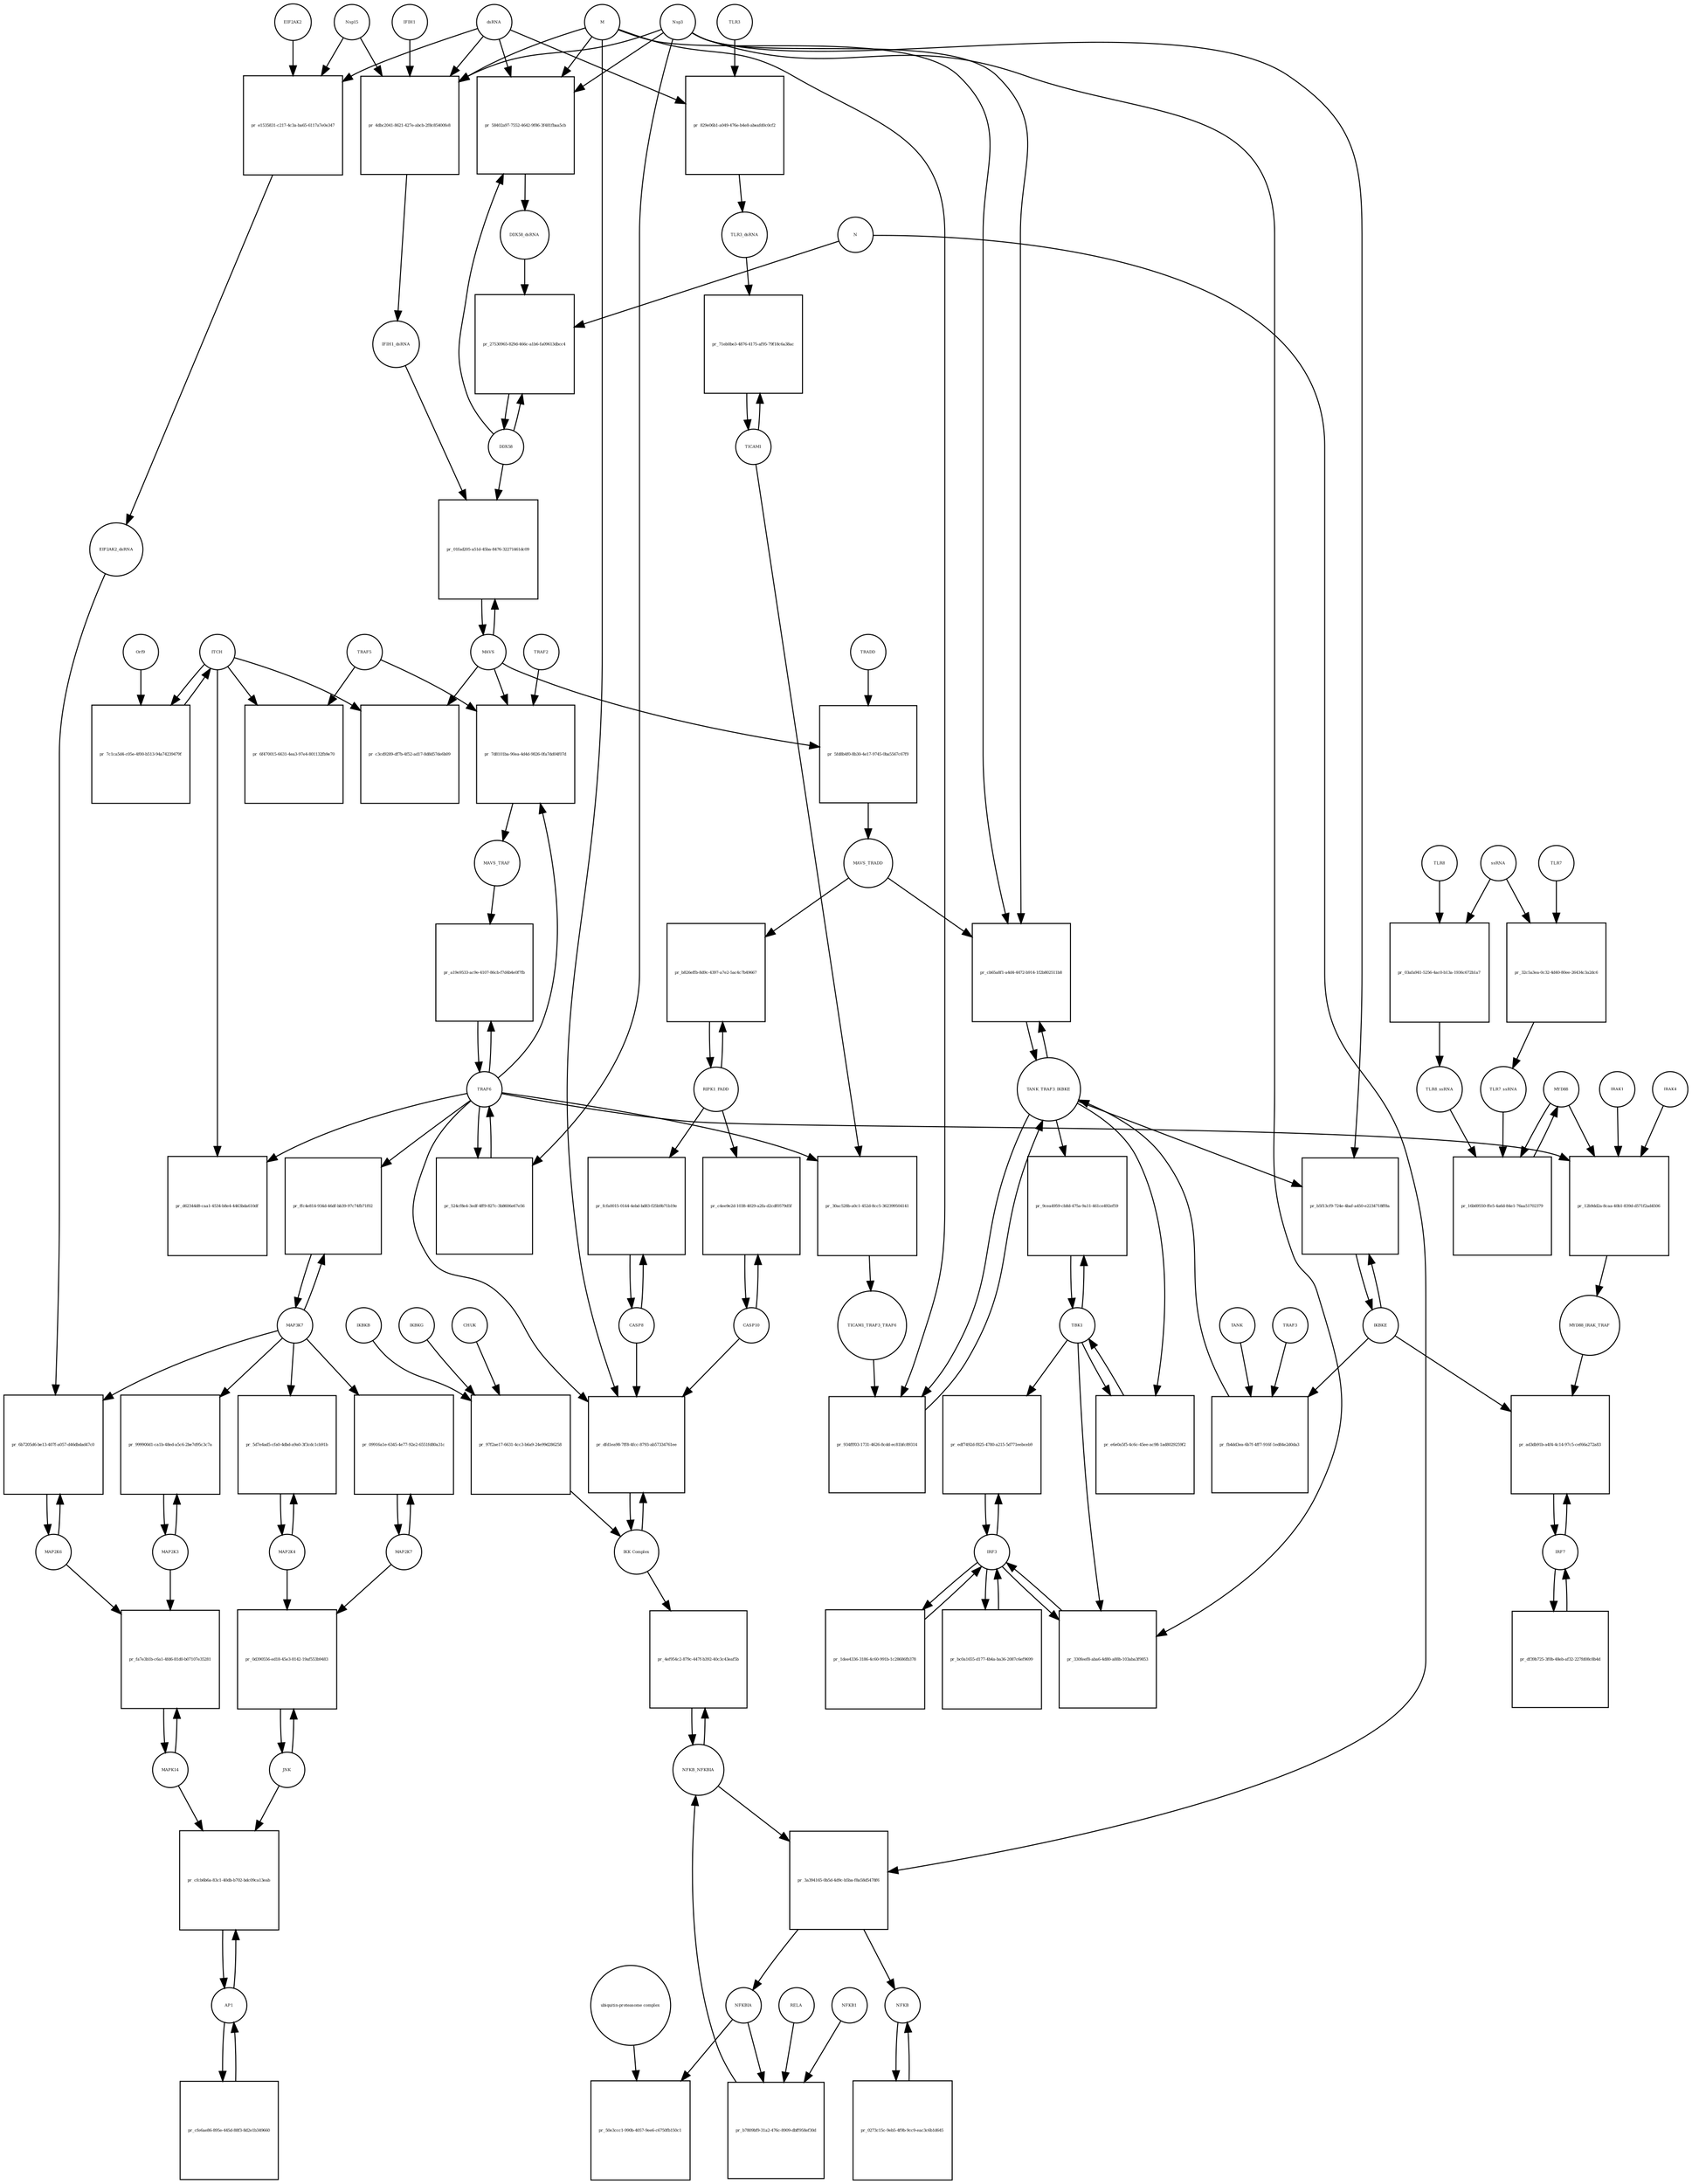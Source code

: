 strict digraph  {
dsRNA [annotation="", bipartite=0, cls="nucleic acid feature", fontsize=4, label=dsRNA, shape=circle];
"pr_58402a97-7552-4642-9f86-3f481fbaa5cb" [annotation="", bipartite=1, cls=process, fontsize=4, label="pr_58402a97-7552-4642-9f86-3f481fbaa5cb", shape=square];
DDX58_dsRNA [annotation="", bipartite=0, cls=complex, fontsize=4, label=DDX58_dsRNA, shape=circle];
M [annotation=urn_miriam_ncbiprotein_1796318601, bipartite=0, cls=macromolecule, fontsize=4, label=M, shape=circle];
Nsp3 [annotation=urn_miriam_ncbiprotein_1802476807, bipartite=0, cls=macromolecule, fontsize=4, label=Nsp3, shape=circle];
DDX58 [annotation=urn_miriam_hgnc_19102, bipartite=0, cls=macromolecule, fontsize=4, label=DDX58, shape=circle];
"pr_4dbc2041-8621-427e-abcb-2f8c85400fe8" [annotation="", bipartite=1, cls=process, fontsize=4, label="pr_4dbc2041-8621-427e-abcb-2f8c85400fe8", shape=square];
IFIH1_dsRNA [annotation="", bipartite=0, cls=complex, fontsize=4, label=IFIH1_dsRNA, shape=circle];
Nsp15 [annotation=urn_miriam_ncbiprotein_1802476818, bipartite=0, cls=macromolecule, fontsize=4, label=Nsp15, shape=circle];
IFIH1 [annotation=urn_miriam_hgnc_18873, bipartite=0, cls=macromolecule, fontsize=4, label=IFIH1, shape=circle];
"pr_27530965-829d-466c-a1b6-fa09613dbcc4" [annotation="", bipartite=1, cls=process, fontsize=4, label="pr_27530965-829d-466c-a1b6-fa09613dbcc4", shape=square];
N [annotation=urn_miriam_ncbiprotein_1798174255, bipartite=0, cls=macromolecule, fontsize=4, label=N, shape=circle];
MAVS [annotation=urn_miriam_hgnc_29233, bipartite=0, cls="macromolecule multimer", fontsize=4, label=MAVS, shape=circle];
"pr_01fad205-a51d-45ba-8476-32271461dc09" [annotation="", bipartite=1, cls=process, fontsize=4, label="pr_01fad205-a51d-45ba-8476-32271461dc09", shape=square];
NFKBIA [annotation=urn_miriam_hgnc_7797, bipartite=0, cls=macromolecule, fontsize=4, label=NFKBIA, shape=circle];
"pr_50e3ccc1-990b-4057-9ee6-c6750fb150c1" [annotation="", bipartite=1, cls=process, fontsize=4, label="pr_50e3ccc1-990b-4057-9ee6-c6750fb150c1", shape=square];
"ubiquitin-proteasome complex" [annotation="", bipartite=0, cls=complex, fontsize=4, label="ubiquitin-proteasome complex", shape=circle];
IRF3 [annotation=urn_miriam_hgnc_6118, bipartite=0, cls=macromolecule, fontsize=4, label=IRF3, shape=circle];
"pr_edf7492d-f825-4780-a215-5d771eebceb9" [annotation="", bipartite=1, cls=process, fontsize=4, label="pr_edf7492d-f825-4780-a215-5d771eebceb9", shape=square];
TBK1 [annotation="", bipartite=0, cls=macromolecule, fontsize=4, label=TBK1, shape=circle];
"pr_330feef8-aba6-4d80-a88b-103aba3f9853" [annotation="", bipartite=1, cls=process, fontsize=4, label="pr_330feef8-aba6-4d80-a88b-103aba3f9853", shape=square];
IRF7 [annotation=urn_miriam_hgnc_6122, bipartite=0, cls="macromolecule multimer", fontsize=4, label=IRF7, shape=circle];
"pr_ad3db91b-a4f4-4c14-97c5-cef66a272a83" [annotation="", bipartite=1, cls=process, fontsize=4, label="pr_ad3db91b-a4f4-4c14-97c5-cef66a272a83", shape=square];
IKBKE [annotation=urn_miriam_hgnc_14552, bipartite=0, cls=macromolecule, fontsize=4, label=IKBKE, shape=circle];
MYD88_IRAK_TRAF [annotation="", bipartite=0, cls=complex, fontsize=4, label=MYD88_IRAK_TRAF, shape=circle];
TRAF6 [annotation=urn_miriam_hgnc_12036, bipartite=0, cls=macromolecule, fontsize=4, label=TRAF6, shape=circle];
"pr_a19e9533-ac9e-4107-86cb-f7d4b4e0f7fb" [annotation="", bipartite=1, cls=process, fontsize=4, label="pr_a19e9533-ac9e-4107-86cb-f7d4b4e0f7fb", shape=square];
MAVS_TRAF [annotation="", bipartite=0, cls=complex, fontsize=4, label=MAVS_TRAF, shape=circle];
"pr_c3cd9289-df7b-4f52-ad17-8d8d57de6b09" [annotation="", bipartite=1, cls=process, fontsize=4, label="pr_c3cd9289-df7b-4f52-ad17-8d8d57de6b09", shape=square];
ITCH [annotation="", bipartite=0, cls=macromolecule, fontsize=4, label=ITCH, shape=circle];
TRAF5 [annotation=urn_miriam_hgnc_12035, bipartite=0, cls=macromolecule, fontsize=4, label=TRAF5, shape=circle];
"pr_6f470015-6631-4ea3-97e4-801132fb9e70" [annotation="", bipartite=1, cls=process, fontsize=4, label="pr_6f470015-6631-4ea3-97e4-801132fb9e70", shape=square];
"pr_d62344d8-caa1-4534-b8e4-4463bda610df" [annotation="", bipartite=1, cls=process, fontsize=4, label="pr_d62344d8-caa1-4534-b8e4-4463bda610df", shape=square];
TICAM1 [annotation=urn_miriam_hgnc_18348, bipartite=0, cls=macromolecule, fontsize=4, label=TICAM1, shape=circle];
"pr_71eb0be3-4876-4175-af95-79f18c6a38ac" [annotation="", bipartite=1, cls=process, fontsize=4, label="pr_71eb0be3-4876-4175-af95-79f18c6a38ac", shape=square];
TLR3_dsRNA [annotation="", bipartite=0, cls=complex, fontsize=4, label=TLR3_dsRNA, shape=circle];
TLR3 [annotation=urn_miriam_hgnc_11849, bipartite=0, cls="macromolecule multimer", fontsize=4, label=TLR3, shape=circle];
"pr_829e06b1-a049-476e-b4e8-abeafd0c0cf2" [annotation="", bipartite=1, cls=process, fontsize=4, label="pr_829e06b1-a049-476e-b4e8-abeafd0c0cf2", shape=square];
"pr_30ac528b-a0c1-452d-8cc5-362399504141" [annotation="", bipartite=1, cls=process, fontsize=4, label="pr_30ac528b-a0c1-452d-8cc5-362399504141", shape=square];
TICAM1_TRAF3_TRAF6 [annotation="", bipartite=0, cls=complex, fontsize=4, label=TICAM1_TRAF3_TRAF6, shape=circle];
TANK_TRAF3_IKBKE [annotation="", bipartite=0, cls=complex, fontsize=4, label=TANK_TRAF3_IKBKE, shape=circle];
"pr_934fff03-1731-4626-8cdd-ec81bfc89314" [annotation="", bipartite=1, cls=process, fontsize=4, label="pr_934fff03-1731-4626-8cdd-ec81bfc89314", shape=square];
"pr_9cea4959-cb8d-475a-9a11-461ce492ef59" [annotation="", bipartite=1, cls=process, fontsize=4, label="pr_9cea4959-cb8d-475a-9a11-461ce492ef59", shape=square];
"pr_b5f13cf9-724e-4baf-a450-e2234718ff8a" [annotation="", bipartite=1, cls=process, fontsize=4, label="pr_b5f13cf9-724e-4baf-a450-e2234718ff8a", shape=square];
MYD88 [annotation="", bipartite=0, cls=macromolecule, fontsize=4, label=MYD88, shape=circle];
"pr_12b9dd2a-8caa-40b1-839d-d571f2ad4506" [annotation="", bipartite=1, cls=process, fontsize=4, label="pr_12b9dd2a-8caa-40b1-839d-d571f2ad4506", shape=square];
IRAK1 [annotation=urn_miriam_hgnc_6112, bipartite=0, cls=macromolecule, fontsize=4, label=IRAK1, shape=circle];
IRAK4 [annotation=urn_miriam_hgnc_17967, bipartite=0, cls=macromolecule, fontsize=4, label=IRAK4, shape=circle];
TLR7 [annotation=urn_miriam_hgnc_15631, bipartite=0, cls=macromolecule, fontsize=4, label=TLR7, shape=circle];
"pr_32c5a3ea-0c32-4d40-80ee-26434c3a2dc6" [annotation="", bipartite=1, cls=process, fontsize=4, label="pr_32c5a3ea-0c32-4d40-80ee-26434c3a2dc6", shape=square];
TLR7_ssRNA [annotation="", bipartite=0, cls=complex, fontsize=4, label=TLR7_ssRNA, shape=circle];
ssRNA [annotation="", bipartite=0, cls="nucleic acid feature", fontsize=4, label=ssRNA, shape=circle];
TLR8 [annotation=urn_miriam_hgnc_15632, bipartite=0, cls=macromolecule, fontsize=4, label=TLR8, shape=circle];
"pr_03afa941-5256-4ac0-b13a-1936c672b1a7" [annotation="", bipartite=1, cls=process, fontsize=4, label="pr_03afa941-5256-4ac0-b13a-1936c672b1a7", shape=square];
TLR8_ssRNA [annotation="", bipartite=0, cls=complex, fontsize=4, label=TLR8_ssRNA, shape=circle];
"pr_16b69550-ffe5-4a6d-84e1-76aa51702379" [annotation="", bipartite=1, cls=process, fontsize=4, label="pr_16b69550-ffe5-4a6d-84e1-76aa51702379", shape=square];
MAP3K7 [annotation="", bipartite=0, cls=macromolecule, fontsize=4, label=MAP3K7, shape=circle];
"pr_ffc4e814-934d-46df-bb39-97c74fb71f02" [annotation="", bipartite=1, cls=process, fontsize=4, label="pr_ffc4e814-934d-46df-bb39-97c74fb71f02", shape=square];
TRAF2 [annotation=urn_miriam_hgnc_12032, bipartite=0, cls=macromolecule, fontsize=4, label=TRAF2, shape=circle];
"pr_7d8101ba-90ea-4d4d-9826-0fa7dd04f07d" [annotation="", bipartite=1, cls=process, fontsize=4, label="pr_7d8101ba-90ea-4d4d-9826-0fa7dd04f07d", shape=square];
"pr_7c1ca5d4-c05e-4f00-b513-94a74239479f" [annotation="", bipartite=1, cls=process, fontsize=4, label="pr_7c1ca5d4-c05e-4f00-b513-94a74239479f", shape=square];
Orf9 [annotation=urn_miriam_uniprot_P59636, bipartite=0, cls=macromolecule, fontsize=4, label=Orf9, shape=circle];
"pr_5fd8b4f0-8b30-4e17-9745-0ba5567c67f9" [annotation="", bipartite=1, cls=process, fontsize=4, label="pr_5fd8b4f0-8b30-4e17-9745-0ba5567c67f9", shape=square];
MAVS_TRADD [annotation="", bipartite=0, cls=complex, fontsize=4, label=MAVS_TRADD, shape=circle];
TRADD [annotation=urn_miriam_hgnc_12030, bipartite=0, cls=macromolecule, fontsize=4, label=TRADD, shape=circle];
"pr_524cf8e4-3edf-4ff9-827c-3b8606e67e56" [annotation="", bipartite=1, cls=process, fontsize=4, label="pr_524cf8e4-3edf-4ff9-827c-3b8606e67e56", shape=square];
AP1 [annotation="", bipartite=0, cls=complex, fontsize=4, label=AP1, shape=circle];
"pr_cfcb6b6a-83c1-40db-b702-bdc09ca13eab" [annotation="", bipartite=1, cls=process, fontsize=4, label="pr_cfcb6b6a-83c1-40db-b702-bdc09ca13eab", shape=square];
MAPK14 [annotation="", bipartite=0, cls=macromolecule, fontsize=4, label=MAPK14, shape=circle];
JNK [annotation="", bipartite=0, cls=complex, fontsize=4, label=JNK, shape=circle];
"pr_0d390556-ed18-45e3-8142-19af553b9483" [annotation="", bipartite=1, cls=process, fontsize=4, label="pr_0d390556-ed18-45e3-8142-19af553b9483", shape=square];
MAP2K7 [annotation="", bipartite=0, cls=macromolecule, fontsize=4, label=MAP2K7, shape=circle];
MAP2K4 [annotation="", bipartite=0, cls=macromolecule, fontsize=4, label=MAP2K4, shape=circle];
"pr_5d7e4ad5-cfa0-4dbd-a9a0-3f3cdc1cb91b" [annotation="", bipartite=1, cls=process, fontsize=4, label="pr_5d7e4ad5-cfa0-4dbd-a9a0-3f3cdc1cb91b", shape=square];
"pr_09916a1e-6345-4e77-92e2-6551fd80a31c" [annotation="", bipartite=1, cls=process, fontsize=4, label="pr_09916a1e-6345-4e77-92e2-6551fd80a31c", shape=square];
MAP2K3 [annotation="", bipartite=0, cls=macromolecule, fontsize=4, label=MAP2K3, shape=circle];
"pr_999900d1-ca1b-48ed-a5c6-2be7d95c3c7a" [annotation="", bipartite=1, cls=process, fontsize=4, label="pr_999900d1-ca1b-48ed-a5c6-2be7d95c3c7a", shape=square];
MAP2K6 [annotation="", bipartite=0, cls=macromolecule, fontsize=4, label=MAP2K6, shape=circle];
"pr_6b7205d6-be13-407f-a057-d46dbdad47c0" [annotation="", bipartite=1, cls=process, fontsize=4, label="pr_6b7205d6-be13-407f-a057-d46dbdad47c0", shape=square];
EIF2AK2_dsRNA [annotation="", bipartite=0, cls=complex, fontsize=4, label=EIF2AK2_dsRNA, shape=circle];
"pr_e1535831-c217-4c3a-ba65-6117a7e0e347" [annotation="", bipartite=1, cls=process, fontsize=4, label="pr_e1535831-c217-4c3a-ba65-6117a7e0e347", shape=square];
EIF2AK2 [annotation=urn_miriam_hgnc_9437, bipartite=0, cls=macromolecule, fontsize=4, label=EIF2AK2, shape=circle];
RIPK1_FADD [annotation="", bipartite=0, cls=complex, fontsize=4, label=RIPK1_FADD, shape=circle];
"pr_b826effb-8d9c-4397-a7e2-5ac4c7b49667" [annotation="", bipartite=1, cls=process, fontsize=4, label="pr_b826effb-8d9c-4397-a7e2-5ac4c7b49667", shape=square];
CASP8 [annotation="", bipartite=0, cls=macromolecule, fontsize=4, label=CASP8, shape=circle];
"pr_fcfa0015-0144-4ebd-bd83-f25b9b71b19e" [annotation="", bipartite=1, cls=process, fontsize=4, label="pr_fcfa0015-0144-4ebd-bd83-f25b9b71b19e", shape=square];
CASP10 [annotation="", bipartite=0, cls=macromolecule, fontsize=4, label=CASP10, shape=circle];
"pr_c4ee9e2d-1038-4029-a2fa-d2cdf0579d5f" [annotation="", bipartite=1, cls=process, fontsize=4, label="pr_c4ee9e2d-1038-4029-a2fa-d2cdf0579d5f", shape=square];
NFKB_NFKBIA [annotation="", bipartite=0, cls=complex, fontsize=4, label=NFKB_NFKBIA, shape=circle];
"pr_4ef954c2-879c-447f-b392-40c3c43eaf5b" [annotation="", bipartite=1, cls=process, fontsize=4, label="pr_4ef954c2-879c-447f-b392-40c3c43eaf5b", shape=square];
"IKK Complex" [annotation="", bipartite=0, cls=complex, fontsize=4, label="IKK Complex", shape=circle];
"pr_3a394165-0b5d-4d9c-b5ba-f8a58d5478f6" [annotation="", bipartite=1, cls=process, fontsize=4, label="pr_3a394165-0b5d-4d9c-b5ba-f8a58d5478f6", shape=square];
NFKB [annotation="", bipartite=0, cls=complex, fontsize=4, label=NFKB, shape=circle];
"pr_dfd1ea98-7ff8-4fcc-8793-ab57334761ee" [annotation="", bipartite=1, cls=process, fontsize=4, label="pr_dfd1ea98-7ff8-4fcc-8793-ab57334761ee", shape=square];
"pr_b7809bf9-31a2-476c-8909-dbff958ef30d" [annotation="", bipartite=1, cls=process, fontsize=4, label="pr_b7809bf9-31a2-476c-8909-dbff958ef30d", shape=square];
RELA [annotation="", bipartite=0, cls=macromolecule, fontsize=4, label=RELA, shape=circle];
NFKB1 [annotation="", bipartite=0, cls=macromolecule, fontsize=4, label=NFKB1, shape=circle];
IKBKG [annotation="", bipartite=0, cls=macromolecule, fontsize=4, label=IKBKG, shape=circle];
"pr_97f2ae17-6631-4cc3-b6a9-24e99d286258" [annotation="", bipartite=1, cls=process, fontsize=4, label="pr_97f2ae17-6631-4cc3-b6a9-24e99d286258", shape=square];
CHUK [annotation="", bipartite=0, cls=macromolecule, fontsize=4, label=CHUK, shape=circle];
IKBKB [annotation="", bipartite=0, cls=macromolecule, fontsize=4, label=IKBKB, shape=circle];
"pr_cb65a8f1-a4d4-4472-b914-1f2b802511b8" [annotation="", bipartite=1, cls=process, fontsize=4, label="pr_cb65a8f1-a4d4-4472-b914-1f2b802511b8", shape=square];
"pr_e6e0a5f5-4c6c-45ee-ac98-1ad8029259f2" [annotation="", bipartite=1, cls=process, fontsize=4, label="pr_e6e0a5f5-4c6c-45ee-ac98-1ad8029259f2", shape=square];
"pr_fa7e3b1b-c6a1-4fd6-81d0-b07107e35281" [annotation="", bipartite=1, cls=process, fontsize=4, label="pr_fa7e3b1b-c6a1-4fd6-81d0-b07107e35281", shape=square];
TRAF3 [annotation="", bipartite=0, cls=macromolecule, fontsize=4, label=TRAF3, shape=circle];
"pr_fb4dd3ea-6b7f-4ff7-916f-1ed84e2d0da3" [annotation="", bipartite=1, cls=process, fontsize=4, label="pr_fb4dd3ea-6b7f-4ff7-916f-1ed84e2d0da3", shape=square];
TANK [annotation="", bipartite=0, cls=macromolecule, fontsize=4, label=TANK, shape=circle];
"pr_cfe6ae86-895e-445d-88f3-8d2e1b349660" [annotation="", bipartite=1, cls=process, fontsize=4, label="pr_cfe6ae86-895e-445d-88f3-8d2e1b349660", shape=square];
"pr_df39b725-3f0b-48eb-af32-227fd08c8b4d" [annotation="", bipartite=1, cls=process, fontsize=4, label="pr_df39b725-3f0b-48eb-af32-227fd08c8b4d", shape=square];
"pr_1dee4336-3186-4c60-991b-1c28686fb378" [annotation="", bipartite=1, cls=process, fontsize=4, label="pr_1dee4336-3186-4c60-991b-1c28686fb378", shape=square];
"pr_0273c15c-9eb5-4f9b-9cc9-eac3c6b1d645" [annotation="", bipartite=1, cls=process, fontsize=4, label="pr_0273c15c-9eb5-4f9b-9cc9-eac3c6b1d645", shape=square];
"pr_bc0a1655-d177-4b4a-ba36-2087c6ef9699" [annotation="", bipartite=1, cls=process, fontsize=4, label="pr_bc0a1655-d177-4b4a-ba36-2087c6ef9699", shape=square];
dsRNA -> "pr_58402a97-7552-4642-9f86-3f481fbaa5cb"  [annotation="", interaction_type=consumption];
dsRNA -> "pr_4dbc2041-8621-427e-abcb-2f8c85400fe8"  [annotation="", interaction_type=consumption];
dsRNA -> "pr_829e06b1-a049-476e-b4e8-abeafd0c0cf2"  [annotation="", interaction_type=consumption];
dsRNA -> "pr_e1535831-c217-4c3a-ba65-6117a7e0e347"  [annotation="", interaction_type=consumption];
"pr_58402a97-7552-4642-9f86-3f481fbaa5cb" -> DDX58_dsRNA  [annotation="", interaction_type=production];
DDX58_dsRNA -> "pr_27530965-829d-466c-a1b6-fa09613dbcc4"  [annotation="urn_miriam_pubmed_25581309|urn_miriam_pubmed_28148787|urn_miriam_taxonomy_694009", interaction_type=catalysis];
M -> "pr_58402a97-7552-4642-9f86-3f481fbaa5cb"  [annotation="urn_miriam_pubmed_20303872|urn_miriam_pubmed_19380580|urn_miriam_pubmed_31226023|urn_miriam_taxonomy_694009", interaction_type=inhibition];
M -> "pr_4dbc2041-8621-427e-abcb-2f8c85400fe8"  [annotation="urn_miriam_pubmed_28484023|urn_miriam_pubmed_19380580|urn_miriam_pubmed_31226023|urn_miriam_taxonomy_694009", interaction_type=inhibition];
M -> "pr_934fff03-1731-4626-8cdd-ec81bfc89314"  [annotation="urn_miriam_pubmed_19380580|urn_miriam_pubmed_19366914|urn_miriam_taxonomy_694009", interaction_type=inhibition];
M -> "pr_dfd1ea98-7ff8-4fcc-8793-ab57334761ee"  [annotation="urn_miriam_pubmed_19366914|urn_miriam_pubmed_20303872|urn_miriam_pubmed_17705188|urn_miriam_pubmed_694009", interaction_type=inhibition];
M -> "pr_cb65a8f1-a4d4-4472-b914-1f2b802511b8"  [annotation="urn_miriam_pubmed_19366914|urn_miriam_pubmed_27164085|urn_miriam_pubmed_19380580|urn_miriam_taxonomy_694009", interaction_type=inhibition];
Nsp3 -> "pr_58402a97-7552-4642-9f86-3f481fbaa5cb"  [annotation="urn_miriam_pubmed_20303872|urn_miriam_pubmed_19380580|urn_miriam_pubmed_31226023|urn_miriam_taxonomy_694009", interaction_type=inhibition];
Nsp3 -> "pr_4dbc2041-8621-427e-abcb-2f8c85400fe8"  [annotation="urn_miriam_pubmed_28484023|urn_miriam_pubmed_19380580|urn_miriam_pubmed_31226023|urn_miriam_taxonomy_694009", interaction_type=inhibition];
Nsp3 -> "pr_330feef8-aba6-4d80-a88b-103aba3f9853"  [annotation="urn_miriam_pubmed_17761676|urn_miriam_pubmed_31226023|urn_miriam_taxonomy_694009", interaction_type=inhibition];
Nsp3 -> "pr_b5f13cf9-724e-4baf-a450-e2234718ff8a"  [annotation="urn_miriam_pubmed_20303872|urn_miriam_pubmed_31226023|urn_miriam_taxonomy_694009", interaction_type=inhibition];
Nsp3 -> "pr_524cf8e4-3edf-4ff9-827c-3b8606e67e56"  [annotation="urn_miriam_pubmed_27164085|urn_miriam_taxonomy_694009", interaction_type=catalysis];
Nsp3 -> "pr_cb65a8f1-a4d4-4472-b914-1f2b802511b8"  [annotation="urn_miriam_pubmed_19366914|urn_miriam_pubmed_27164085|urn_miriam_pubmed_19380580|urn_miriam_taxonomy_694009", interaction_type=inhibition];
DDX58 -> "pr_58402a97-7552-4642-9f86-3f481fbaa5cb"  [annotation="", interaction_type=consumption];
DDX58 -> "pr_27530965-829d-466c-a1b6-fa09613dbcc4"  [annotation="", interaction_type=consumption];
DDX58 -> "pr_01fad205-a51d-45ba-8476-32271461dc09"  [annotation=urn_miriam_pubmed_25581309, interaction_type=catalysis];
"pr_4dbc2041-8621-427e-abcb-2f8c85400fe8" -> IFIH1_dsRNA  [annotation="", interaction_type=production];
IFIH1_dsRNA -> "pr_01fad205-a51d-45ba-8476-32271461dc09"  [annotation=urn_miriam_pubmed_25581309, interaction_type=catalysis];
Nsp15 -> "pr_4dbc2041-8621-427e-abcb-2f8c85400fe8"  [annotation="urn_miriam_pubmed_28484023|urn_miriam_pubmed_19380580|urn_miriam_pubmed_31226023|urn_miriam_taxonomy_694009", interaction_type=inhibition];
Nsp15 -> "pr_e1535831-c217-4c3a-ba65-6117a7e0e347"  [annotation="urn_miriam_pubmed_28484023|urn_miriam_pubmed_19366914|urn_miriam_taxonomy_694009", interaction_type=inhibition];
IFIH1 -> "pr_4dbc2041-8621-427e-abcb-2f8c85400fe8"  [annotation="", interaction_type=consumption];
"pr_27530965-829d-466c-a1b6-fa09613dbcc4" -> DDX58  [annotation="", interaction_type=production];
N -> "pr_27530965-829d-466c-a1b6-fa09613dbcc4"  [annotation="urn_miriam_pubmed_25581309|urn_miriam_pubmed_28148787|urn_miriam_taxonomy_694009", interaction_type=inhibition];
N -> "pr_3a394165-0b5d-4d9c-b5ba-f8a58d5478f6"  [annotation="urn_miriam_pubmed_16143815|urn_miriam_taxonomy_694009", interaction_type=stimulation];
MAVS -> "pr_01fad205-a51d-45ba-8476-32271461dc09"  [annotation="", interaction_type=consumption];
MAVS -> "pr_c3cd9289-df7b-4f52-ad17-8d8d57de6b09"  [annotation="", interaction_type=consumption];
MAVS -> "pr_7d8101ba-90ea-4d4d-9826-0fa7dd04f07d"  [annotation="", interaction_type=consumption];
MAVS -> "pr_5fd8b4f0-8b30-4e17-9745-0ba5567c67f9"  [annotation="", interaction_type=consumption];
"pr_01fad205-a51d-45ba-8476-32271461dc09" -> MAVS  [annotation="", interaction_type=production];
NFKBIA -> "pr_50e3ccc1-990b-4057-9ee6-c6750fb150c1"  [annotation="", interaction_type=consumption];
NFKBIA -> "pr_b7809bf9-31a2-476c-8909-dbff958ef30d"  [annotation="", interaction_type=consumption];
"ubiquitin-proteasome complex" -> "pr_50e3ccc1-990b-4057-9ee6-c6750fb150c1"  [annotation=urn_miriam_pubmed_20303872, interaction_type=catalysis];
IRF3 -> "pr_edf7492d-f825-4780-a215-5d771eebceb9"  [annotation="", interaction_type=consumption];
IRF3 -> "pr_330feef8-aba6-4d80-a88b-103aba3f9853"  [annotation="", interaction_type=consumption];
IRF3 -> "pr_1dee4336-3186-4c60-991b-1c28686fb378"  [annotation="", interaction_type=consumption];
IRF3 -> "pr_bc0a1655-d177-4b4a-ba36-2087c6ef9699"  [annotation="", interaction_type=consumption];
"pr_edf7492d-f825-4780-a215-5d771eebceb9" -> IRF3  [annotation="", interaction_type=production];
TBK1 -> "pr_edf7492d-f825-4780-a215-5d771eebceb9"  [annotation=urn_miriam_pubmed_25581309, interaction_type=catalysis];
TBK1 -> "pr_330feef8-aba6-4d80-a88b-103aba3f9853"  [annotation="urn_miriam_pubmed_17761676|urn_miriam_pubmed_31226023|urn_miriam_taxonomy_694009", interaction_type=catalysis];
TBK1 -> "pr_9cea4959-cb8d-475a-9a11-461ce492ef59"  [annotation="", interaction_type=consumption];
TBK1 -> "pr_e6e0a5f5-4c6c-45ee-ac98-1ad8029259f2"  [annotation="", interaction_type=consumption];
"pr_330feef8-aba6-4d80-a88b-103aba3f9853" -> IRF3  [annotation="", interaction_type=production];
IRF7 -> "pr_ad3db91b-a4f4-4c14-97c5-cef66a272a83"  [annotation="", interaction_type=consumption];
IRF7 -> "pr_df39b725-3f0b-48eb-af32-227fd08c8b4d"  [annotation="", interaction_type=consumption];
"pr_ad3db91b-a4f4-4c14-97c5-cef66a272a83" -> IRF7  [annotation="", interaction_type=production];
IKBKE -> "pr_ad3db91b-a4f4-4c14-97c5-cef66a272a83"  [annotation=urn_miriam_pubmed_20303872, interaction_type=catalysis];
IKBKE -> "pr_b5f13cf9-724e-4baf-a450-e2234718ff8a"  [annotation="", interaction_type=consumption];
IKBKE -> "pr_fb4dd3ea-6b7f-4ff7-916f-1ed84e2d0da3"  [annotation="", interaction_type=consumption];
MYD88_IRAK_TRAF -> "pr_ad3db91b-a4f4-4c14-97c5-cef66a272a83"  [annotation=urn_miriam_pubmed_20303872, interaction_type=catalysis];
TRAF6 -> "pr_a19e9533-ac9e-4107-86cb-f7d4b4e0f7fb"  [annotation="", interaction_type=consumption];
TRAF6 -> "pr_d62344d8-caa1-4534-b8e4-4463bda610df"  [annotation="", interaction_type=consumption];
TRAF6 -> "pr_30ac528b-a0c1-452d-8cc5-362399504141"  [annotation="", interaction_type=consumption];
TRAF6 -> "pr_12b9dd2a-8caa-40b1-839d-d571f2ad4506"  [annotation="", interaction_type=consumption];
TRAF6 -> "pr_ffc4e814-934d-46df-bb39-97c74fb71f02"  [annotation=urn_miriam_pubmed_19366914, interaction_type=stimulation];
TRAF6 -> "pr_7d8101ba-90ea-4d4d-9826-0fa7dd04f07d"  [annotation="", interaction_type=consumption];
TRAF6 -> "pr_524cf8e4-3edf-4ff9-827c-3b8606e67e56"  [annotation="", interaction_type=consumption];
TRAF6 -> "pr_dfd1ea98-7ff8-4fcc-8793-ab57334761ee"  [annotation="urn_miriam_pubmed_19366914|urn_miriam_pubmed_20303872|urn_miriam_pubmed_17705188|urn_miriam_pubmed_694009", interaction_type=stimulation];
"pr_a19e9533-ac9e-4107-86cb-f7d4b4e0f7fb" -> TRAF6  [annotation="", interaction_type=production];
MAVS_TRAF -> "pr_a19e9533-ac9e-4107-86cb-f7d4b4e0f7fb"  [annotation=urn_miriam_pubmed_19366914, interaction_type=catalysis];
ITCH -> "pr_c3cd9289-df7b-4f52-ad17-8d8d57de6b09"  [annotation=urn_miriam_pubmed_25135833, interaction_type=catalysis];
ITCH -> "pr_6f470015-6631-4ea3-97e4-801132fb9e70"  [annotation=urn_miriam_pubmed_25135833, interaction_type=catalysis];
ITCH -> "pr_d62344d8-caa1-4534-b8e4-4463bda610df"  [annotation=urn_miriam_pubmed_25135833, interaction_type=catalysis];
ITCH -> "pr_7c1ca5d4-c05e-4f00-b513-94a74239479f"  [annotation="", interaction_type=consumption];
TRAF5 -> "pr_6f470015-6631-4ea3-97e4-801132fb9e70"  [annotation="", interaction_type=consumption];
TRAF5 -> "pr_7d8101ba-90ea-4d4d-9826-0fa7dd04f07d"  [annotation="", interaction_type=consumption];
TICAM1 -> "pr_71eb0be3-4876-4175-af95-79f18c6a38ac"  [annotation="", interaction_type=consumption];
TICAM1 -> "pr_30ac528b-a0c1-452d-8cc5-362399504141"  [annotation="", interaction_type=consumption];
"pr_71eb0be3-4876-4175-af95-79f18c6a38ac" -> TICAM1  [annotation="", interaction_type=production];
TLR3_dsRNA -> "pr_71eb0be3-4876-4175-af95-79f18c6a38ac"  [annotation=urn_miriam_pubmed_20303872, interaction_type=stimulation];
TLR3 -> "pr_829e06b1-a049-476e-b4e8-abeafd0c0cf2"  [annotation="", interaction_type=consumption];
"pr_829e06b1-a049-476e-b4e8-abeafd0c0cf2" -> TLR3_dsRNA  [annotation="", interaction_type=production];
"pr_30ac528b-a0c1-452d-8cc5-362399504141" -> TICAM1_TRAF3_TRAF6  [annotation="", interaction_type=production];
TICAM1_TRAF3_TRAF6 -> "pr_934fff03-1731-4626-8cdd-ec81bfc89314"  [annotation="urn_miriam_pubmed_19380580|urn_miriam_pubmed_19366914|urn_miriam_taxonomy_694009", interaction_type=stimulation];
TANK_TRAF3_IKBKE -> "pr_934fff03-1731-4626-8cdd-ec81bfc89314"  [annotation="", interaction_type=consumption];
TANK_TRAF3_IKBKE -> "pr_9cea4959-cb8d-475a-9a11-461ce492ef59"  [annotation=urn_miriam_pubmed_20303872, interaction_type=stimulation];
TANK_TRAF3_IKBKE -> "pr_b5f13cf9-724e-4baf-a450-e2234718ff8a"  [annotation="urn_miriam_pubmed_20303872|urn_miriam_pubmed_31226023|urn_miriam_taxonomy_694009", interaction_type=stimulation];
TANK_TRAF3_IKBKE -> "pr_cb65a8f1-a4d4-4472-b914-1f2b802511b8"  [annotation="", interaction_type=consumption];
TANK_TRAF3_IKBKE -> "pr_e6e0a5f5-4c6c-45ee-ac98-1ad8029259f2"  [annotation=urn_miriam_pubmed_19366914, interaction_type=stimulation];
"pr_934fff03-1731-4626-8cdd-ec81bfc89314" -> TANK_TRAF3_IKBKE  [annotation="", interaction_type=production];
"pr_9cea4959-cb8d-475a-9a11-461ce492ef59" -> TBK1  [annotation="", interaction_type=production];
"pr_b5f13cf9-724e-4baf-a450-e2234718ff8a" -> IKBKE  [annotation="", interaction_type=production];
MYD88 -> "pr_12b9dd2a-8caa-40b1-839d-d571f2ad4506"  [annotation="", interaction_type=consumption];
MYD88 -> "pr_16b69550-ffe5-4a6d-84e1-76aa51702379"  [annotation="", interaction_type=consumption];
"pr_12b9dd2a-8caa-40b1-839d-d571f2ad4506" -> MYD88_IRAK_TRAF  [annotation="", interaction_type=production];
IRAK1 -> "pr_12b9dd2a-8caa-40b1-839d-d571f2ad4506"  [annotation="", interaction_type=consumption];
IRAK4 -> "pr_12b9dd2a-8caa-40b1-839d-d571f2ad4506"  [annotation="", interaction_type=consumption];
TLR7 -> "pr_32c5a3ea-0c32-4d40-80ee-26434c3a2dc6"  [annotation="", interaction_type=consumption];
"pr_32c5a3ea-0c32-4d40-80ee-26434c3a2dc6" -> TLR7_ssRNA  [annotation="", interaction_type=production];
TLR7_ssRNA -> "pr_16b69550-ffe5-4a6d-84e1-76aa51702379"  [annotation=urn_miriam_pubmed_19366914, interaction_type=stimulation];
ssRNA -> "pr_32c5a3ea-0c32-4d40-80ee-26434c3a2dc6"  [annotation="", interaction_type=consumption];
ssRNA -> "pr_03afa941-5256-4ac0-b13a-1936c672b1a7"  [annotation="", interaction_type=consumption];
TLR8 -> "pr_03afa941-5256-4ac0-b13a-1936c672b1a7"  [annotation="", interaction_type=consumption];
"pr_03afa941-5256-4ac0-b13a-1936c672b1a7" -> TLR8_ssRNA  [annotation="", interaction_type=production];
TLR8_ssRNA -> "pr_16b69550-ffe5-4a6d-84e1-76aa51702379"  [annotation=urn_miriam_pubmed_19366914, interaction_type=stimulation];
"pr_16b69550-ffe5-4a6d-84e1-76aa51702379" -> MYD88  [annotation="", interaction_type=production];
MAP3K7 -> "pr_ffc4e814-934d-46df-bb39-97c74fb71f02"  [annotation="", interaction_type=consumption];
MAP3K7 -> "pr_5d7e4ad5-cfa0-4dbd-a9a0-3f3cdc1cb91b"  [annotation=urn_miriam_pubmed_19366914, interaction_type=catalysis];
MAP3K7 -> "pr_09916a1e-6345-4e77-92e2-6551fd80a31c"  [annotation=urn_miriam_pubmed_19366914, interaction_type=catalysis];
MAP3K7 -> "pr_999900d1-ca1b-48ed-a5c6-2be7d95c3c7a"  [annotation=urn_miriam_pubmed_19366914, interaction_type=catalysis];
MAP3K7 -> "pr_6b7205d6-be13-407f-a057-d46dbdad47c0"  [annotation=urn_miriam_pubmed_19366914, interaction_type=catalysis];
"pr_ffc4e814-934d-46df-bb39-97c74fb71f02" -> MAP3K7  [annotation="", interaction_type=production];
TRAF2 -> "pr_7d8101ba-90ea-4d4d-9826-0fa7dd04f07d"  [annotation="", interaction_type=consumption];
"pr_7d8101ba-90ea-4d4d-9826-0fa7dd04f07d" -> MAVS_TRAF  [annotation="", interaction_type=production];
"pr_7c1ca5d4-c05e-4f00-b513-94a74239479f" -> ITCH  [annotation="", interaction_type=production];
Orf9 -> "pr_7c1ca5d4-c05e-4f00-b513-94a74239479f"  [annotation="urn_miriam_pubmed_25135833|urn_miriam_taxonomy_694009", interaction_type=stimulation];
"pr_5fd8b4f0-8b30-4e17-9745-0ba5567c67f9" -> MAVS_TRADD  [annotation="", interaction_type=production];
MAVS_TRADD -> "pr_b826effb-8d9c-4397-a7e2-5ac4c7b49667"  [annotation=urn_miriam_pubmed_19366914, interaction_type=stimulation];
MAVS_TRADD -> "pr_cb65a8f1-a4d4-4472-b914-1f2b802511b8"  [annotation="urn_miriam_pubmed_19366914|urn_miriam_pubmed_27164085|urn_miriam_pubmed_19380580|urn_miriam_taxonomy_694009", interaction_type=stimulation];
TRADD -> "pr_5fd8b4f0-8b30-4e17-9745-0ba5567c67f9"  [annotation="", interaction_type=consumption];
"pr_524cf8e4-3edf-4ff9-827c-3b8606e67e56" -> TRAF6  [annotation="", interaction_type=production];
AP1 -> "pr_cfcb6b6a-83c1-40db-b702-bdc09ca13eab"  [annotation="", interaction_type=consumption];
AP1 -> "pr_cfe6ae86-895e-445d-88f3-8d2e1b349660"  [annotation="", interaction_type=consumption];
"pr_cfcb6b6a-83c1-40db-b702-bdc09ca13eab" -> AP1  [annotation="", interaction_type=production];
MAPK14 -> "pr_cfcb6b6a-83c1-40db-b702-bdc09ca13eab"  [annotation=urn_miriam_pubmed_19366914, interaction_type=stimulation];
MAPK14 -> "pr_fa7e3b1b-c6a1-4fd6-81d0-b07107e35281"  [annotation="", interaction_type=consumption];
JNK -> "pr_cfcb6b6a-83c1-40db-b702-bdc09ca13eab"  [annotation=urn_miriam_pubmed_19366914, interaction_type=stimulation];
JNK -> "pr_0d390556-ed18-45e3-8142-19af553b9483"  [annotation="", interaction_type=consumption];
"pr_0d390556-ed18-45e3-8142-19af553b9483" -> JNK  [annotation="", interaction_type=production];
MAP2K7 -> "pr_0d390556-ed18-45e3-8142-19af553b9483"  [annotation=urn_miriam_pubmed_19366914, interaction_type=catalysis];
MAP2K7 -> "pr_09916a1e-6345-4e77-92e2-6551fd80a31c"  [annotation="", interaction_type=consumption];
MAP2K4 -> "pr_0d390556-ed18-45e3-8142-19af553b9483"  [annotation=urn_miriam_pubmed_19366914, interaction_type=catalysis];
MAP2K4 -> "pr_5d7e4ad5-cfa0-4dbd-a9a0-3f3cdc1cb91b"  [annotation="", interaction_type=consumption];
"pr_5d7e4ad5-cfa0-4dbd-a9a0-3f3cdc1cb91b" -> MAP2K4  [annotation="", interaction_type=production];
"pr_09916a1e-6345-4e77-92e2-6551fd80a31c" -> MAP2K7  [annotation="", interaction_type=production];
MAP2K3 -> "pr_999900d1-ca1b-48ed-a5c6-2be7d95c3c7a"  [annotation="", interaction_type=consumption];
MAP2K3 -> "pr_fa7e3b1b-c6a1-4fd6-81d0-b07107e35281"  [annotation=urn_miriam_pubmed_19366914, interaction_type=catalysis];
"pr_999900d1-ca1b-48ed-a5c6-2be7d95c3c7a" -> MAP2K3  [annotation="", interaction_type=production];
MAP2K6 -> "pr_6b7205d6-be13-407f-a057-d46dbdad47c0"  [annotation="", interaction_type=consumption];
MAP2K6 -> "pr_fa7e3b1b-c6a1-4fd6-81d0-b07107e35281"  [annotation=urn_miriam_pubmed_19366914, interaction_type=catalysis];
"pr_6b7205d6-be13-407f-a057-d46dbdad47c0" -> MAP2K6  [annotation="", interaction_type=production];
EIF2AK2_dsRNA -> "pr_6b7205d6-be13-407f-a057-d46dbdad47c0"  [annotation=urn_miriam_pubmed_19366914, interaction_type=stimulation];
"pr_e1535831-c217-4c3a-ba65-6117a7e0e347" -> EIF2AK2_dsRNA  [annotation="", interaction_type=production];
EIF2AK2 -> "pr_e1535831-c217-4c3a-ba65-6117a7e0e347"  [annotation="", interaction_type=consumption];
RIPK1_FADD -> "pr_b826effb-8d9c-4397-a7e2-5ac4c7b49667"  [annotation="", interaction_type=consumption];
RIPK1_FADD -> "pr_fcfa0015-0144-4ebd-bd83-f25b9b71b19e"  [annotation=urn_miriam_pubmed_19366914, interaction_type=stimulation];
RIPK1_FADD -> "pr_c4ee9e2d-1038-4029-a2fa-d2cdf0579d5f"  [annotation=urn_miriam_pubmed_20303872, interaction_type=stimulation];
"pr_b826effb-8d9c-4397-a7e2-5ac4c7b49667" -> RIPK1_FADD  [annotation="", interaction_type=production];
CASP8 -> "pr_fcfa0015-0144-4ebd-bd83-f25b9b71b19e"  [annotation="", interaction_type=consumption];
CASP8 -> "pr_dfd1ea98-7ff8-4fcc-8793-ab57334761ee"  [annotation="urn_miriam_pubmed_19366914|urn_miriam_pubmed_20303872|urn_miriam_pubmed_17705188|urn_miriam_pubmed_694009", interaction_type=stimulation];
"pr_fcfa0015-0144-4ebd-bd83-f25b9b71b19e" -> CASP8  [annotation="", interaction_type=production];
CASP10 -> "pr_c4ee9e2d-1038-4029-a2fa-d2cdf0579d5f"  [annotation="", interaction_type=consumption];
CASP10 -> "pr_dfd1ea98-7ff8-4fcc-8793-ab57334761ee"  [annotation="urn_miriam_pubmed_19366914|urn_miriam_pubmed_20303872|urn_miriam_pubmed_17705188|urn_miriam_pubmed_694009", interaction_type=stimulation];
"pr_c4ee9e2d-1038-4029-a2fa-d2cdf0579d5f" -> CASP10  [annotation="", interaction_type=production];
NFKB_NFKBIA -> "pr_4ef954c2-879c-447f-b392-40c3c43eaf5b"  [annotation="", interaction_type=consumption];
NFKB_NFKBIA -> "pr_3a394165-0b5d-4d9c-b5ba-f8a58d5478f6"  [annotation="", interaction_type=consumption];
"pr_4ef954c2-879c-447f-b392-40c3c43eaf5b" -> NFKB_NFKBIA  [annotation="", interaction_type=production];
"IKK Complex" -> "pr_4ef954c2-879c-447f-b392-40c3c43eaf5b"  [annotation=urn_miriam_pubmed_19366914, interaction_type=catalysis];
"IKK Complex" -> "pr_dfd1ea98-7ff8-4fcc-8793-ab57334761ee"  [annotation="", interaction_type=consumption];
"pr_3a394165-0b5d-4d9c-b5ba-f8a58d5478f6" -> NFKB  [annotation="", interaction_type=production];
"pr_3a394165-0b5d-4d9c-b5ba-f8a58d5478f6" -> NFKBIA  [annotation="", interaction_type=production];
NFKB -> "pr_0273c15c-9eb5-4f9b-9cc9-eac3c6b1d645"  [annotation="", interaction_type=consumption];
"pr_dfd1ea98-7ff8-4fcc-8793-ab57334761ee" -> "IKK Complex"  [annotation="", interaction_type=production];
"pr_b7809bf9-31a2-476c-8909-dbff958ef30d" -> NFKB_NFKBIA  [annotation="", interaction_type=production];
RELA -> "pr_b7809bf9-31a2-476c-8909-dbff958ef30d"  [annotation="", interaction_type=consumption];
NFKB1 -> "pr_b7809bf9-31a2-476c-8909-dbff958ef30d"  [annotation="", interaction_type=consumption];
IKBKG -> "pr_97f2ae17-6631-4cc3-b6a9-24e99d286258"  [annotation="", interaction_type=consumption];
"pr_97f2ae17-6631-4cc3-b6a9-24e99d286258" -> "IKK Complex"  [annotation="", interaction_type=production];
CHUK -> "pr_97f2ae17-6631-4cc3-b6a9-24e99d286258"  [annotation="", interaction_type=consumption];
IKBKB -> "pr_97f2ae17-6631-4cc3-b6a9-24e99d286258"  [annotation="", interaction_type=consumption];
"pr_cb65a8f1-a4d4-4472-b914-1f2b802511b8" -> TANK_TRAF3_IKBKE  [annotation="", interaction_type=production];
"pr_e6e0a5f5-4c6c-45ee-ac98-1ad8029259f2" -> TBK1  [annotation="", interaction_type=production];
"pr_fa7e3b1b-c6a1-4fd6-81d0-b07107e35281" -> MAPK14  [annotation="", interaction_type=production];
TRAF3 -> "pr_fb4dd3ea-6b7f-4ff7-916f-1ed84e2d0da3"  [annotation="", interaction_type=consumption];
"pr_fb4dd3ea-6b7f-4ff7-916f-1ed84e2d0da3" -> TANK_TRAF3_IKBKE  [annotation="", interaction_type=production];
TANK -> "pr_fb4dd3ea-6b7f-4ff7-916f-1ed84e2d0da3"  [annotation="", interaction_type=consumption];
"pr_cfe6ae86-895e-445d-88f3-8d2e1b349660" -> AP1  [annotation="", interaction_type=production];
"pr_df39b725-3f0b-48eb-af32-227fd08c8b4d" -> IRF7  [annotation="", interaction_type=production];
"pr_1dee4336-3186-4c60-991b-1c28686fb378" -> IRF3  [annotation="", interaction_type=production];
"pr_0273c15c-9eb5-4f9b-9cc9-eac3c6b1d645" -> NFKB  [annotation="", interaction_type=production];
"pr_bc0a1655-d177-4b4a-ba36-2087c6ef9699" -> IRF3  [annotation="", interaction_type=production];
}
